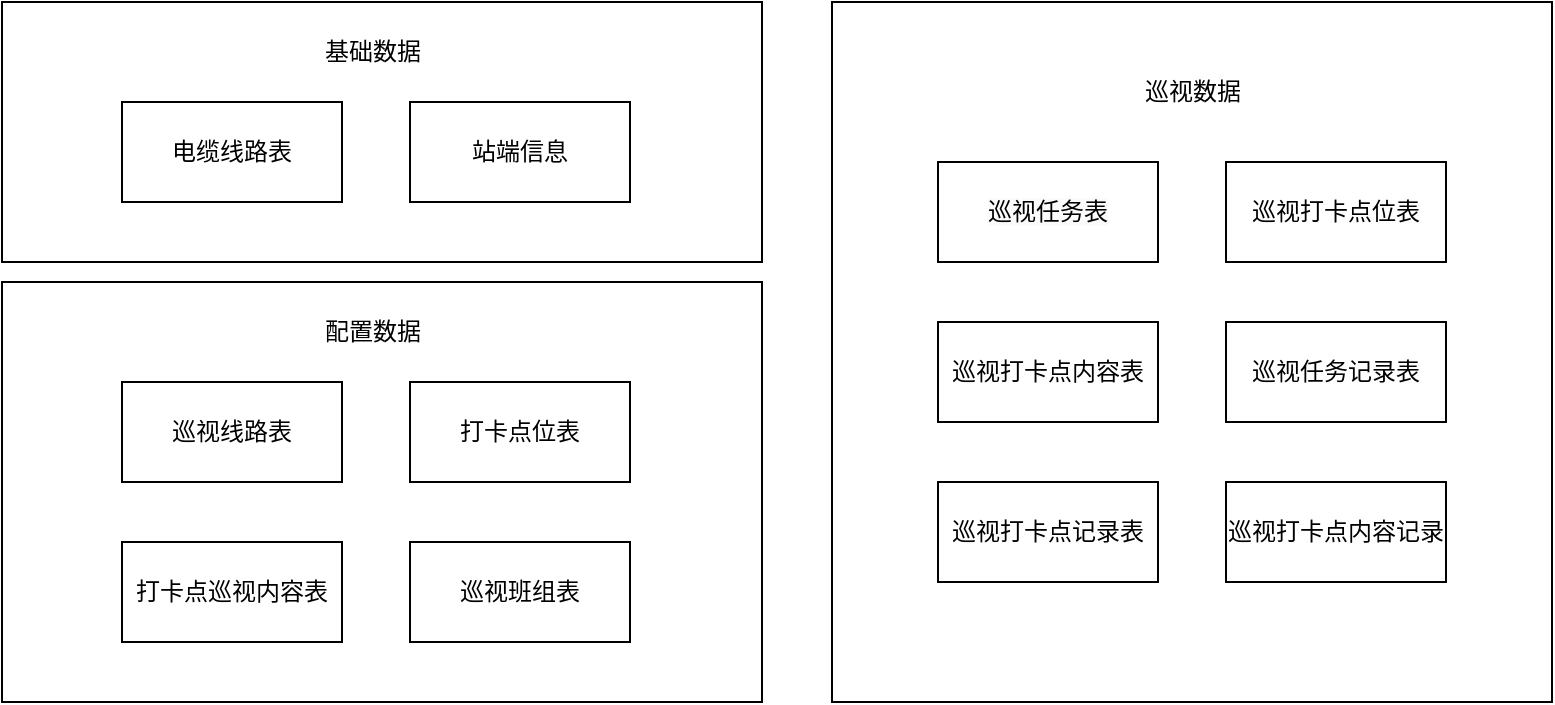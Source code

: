 <mxfile version="22.0.8" type="github">
  <diagram id="C5RBs43oDa-KdzZeNtuy" name="Page-1">
    <mxGraphModel dx="1379" dy="767" grid="1" gridSize="10" guides="1" tooltips="1" connect="1" arrows="1" fold="1" page="1" pageScale="1" pageWidth="827" pageHeight="1169" math="0" shadow="0">
      <root>
        <mxCell id="WIyWlLk6GJQsqaUBKTNV-0" />
        <mxCell id="WIyWlLk6GJQsqaUBKTNV-1" parent="WIyWlLk6GJQsqaUBKTNV-0" />
        <mxCell id="jspBcGHi9cWMH-_RxN4D-0" value="" style="rounded=0;whiteSpace=wrap;html=1;" vertex="1" parent="WIyWlLk6GJQsqaUBKTNV-1">
          <mxGeometry x="100" y="110" width="380" height="130" as="geometry" />
        </mxCell>
        <mxCell id="jspBcGHi9cWMH-_RxN4D-1" value="电缆线路表" style="rounded=0;whiteSpace=wrap;html=1;" vertex="1" parent="WIyWlLk6GJQsqaUBKTNV-1">
          <mxGeometry x="160" y="160" width="110" height="50" as="geometry" />
        </mxCell>
        <mxCell id="jspBcGHi9cWMH-_RxN4D-2" value="基础数据" style="text;html=1;align=center;verticalAlign=middle;resizable=0;points=[];autosize=1;strokeColor=none;fillColor=none;" vertex="1" parent="WIyWlLk6GJQsqaUBKTNV-1">
          <mxGeometry x="250" y="120" width="70" height="30" as="geometry" />
        </mxCell>
        <mxCell id="jspBcGHi9cWMH-_RxN4D-3" value="站端信息" style="rounded=0;whiteSpace=wrap;html=1;" vertex="1" parent="WIyWlLk6GJQsqaUBKTNV-1">
          <mxGeometry x="304" y="160" width="110" height="50" as="geometry" />
        </mxCell>
        <mxCell id="jspBcGHi9cWMH-_RxN4D-4" value="" style="rounded=0;whiteSpace=wrap;html=1;" vertex="1" parent="WIyWlLk6GJQsqaUBKTNV-1">
          <mxGeometry x="100" y="250" width="380" height="210" as="geometry" />
        </mxCell>
        <mxCell id="jspBcGHi9cWMH-_RxN4D-5" value="配置数据" style="text;html=1;align=center;verticalAlign=middle;resizable=0;points=[];autosize=1;strokeColor=none;fillColor=none;" vertex="1" parent="WIyWlLk6GJQsqaUBKTNV-1">
          <mxGeometry x="250" y="260" width="70" height="30" as="geometry" />
        </mxCell>
        <mxCell id="jspBcGHi9cWMH-_RxN4D-6" value="巡视线路表" style="rounded=0;whiteSpace=wrap;html=1;" vertex="1" parent="WIyWlLk6GJQsqaUBKTNV-1">
          <mxGeometry x="160" y="300" width="110" height="50" as="geometry" />
        </mxCell>
        <mxCell id="jspBcGHi9cWMH-_RxN4D-7" value="打卡点位表" style="rounded=0;whiteSpace=wrap;html=1;" vertex="1" parent="WIyWlLk6GJQsqaUBKTNV-1">
          <mxGeometry x="304" y="300" width="110" height="50" as="geometry" />
        </mxCell>
        <mxCell id="jspBcGHi9cWMH-_RxN4D-8" value="打卡点巡视内容表" style="rounded=0;whiteSpace=wrap;html=1;" vertex="1" parent="WIyWlLk6GJQsqaUBKTNV-1">
          <mxGeometry x="160" y="380" width="110" height="50" as="geometry" />
        </mxCell>
        <mxCell id="jspBcGHi9cWMH-_RxN4D-9" value="巡视班组表" style="rounded=0;whiteSpace=wrap;html=1;" vertex="1" parent="WIyWlLk6GJQsqaUBKTNV-1">
          <mxGeometry x="304" y="380" width="110" height="50" as="geometry" />
        </mxCell>
        <mxCell id="jspBcGHi9cWMH-_RxN4D-10" value="" style="rounded=0;whiteSpace=wrap;html=1;" vertex="1" parent="WIyWlLk6GJQsqaUBKTNV-1">
          <mxGeometry x="515" y="110" width="360" height="350" as="geometry" />
        </mxCell>
        <mxCell id="jspBcGHi9cWMH-_RxN4D-11" value="巡视数据" style="text;html=1;align=center;verticalAlign=middle;resizable=0;points=[];autosize=1;strokeColor=none;fillColor=none;" vertex="1" parent="WIyWlLk6GJQsqaUBKTNV-1">
          <mxGeometry x="660" y="140" width="70" height="30" as="geometry" />
        </mxCell>
        <mxCell id="jspBcGHi9cWMH-_RxN4D-12" value="&lt;span style=&quot;color: rgb(0, 0, 0); font-family: Helvetica; font-size: 12px; font-style: normal; font-variant-ligatures: normal; font-variant-caps: normal; font-weight: 400; letter-spacing: normal; orphans: 2; text-align: center; text-indent: 0px; text-transform: none; widows: 2; word-spacing: 0px; -webkit-text-stroke-width: 0px; background-color: rgb(251, 251, 251); text-decoration-thickness: initial; text-decoration-style: initial; text-decoration-color: initial; float: none; display: inline !important;&quot;&gt;巡视任务表&lt;/span&gt;" style="rounded=0;whiteSpace=wrap;html=1;" vertex="1" parent="WIyWlLk6GJQsqaUBKTNV-1">
          <mxGeometry x="568" y="190" width="110" height="50" as="geometry" />
        </mxCell>
        <mxCell id="jspBcGHi9cWMH-_RxN4D-13" value="巡视打卡点位表" style="rounded=0;whiteSpace=wrap;html=1;" vertex="1" parent="WIyWlLk6GJQsqaUBKTNV-1">
          <mxGeometry x="712" y="190" width="110" height="50" as="geometry" />
        </mxCell>
        <mxCell id="jspBcGHi9cWMH-_RxN4D-14" value="巡视打卡点内容表" style="rounded=0;whiteSpace=wrap;html=1;" vertex="1" parent="WIyWlLk6GJQsqaUBKTNV-1">
          <mxGeometry x="568" y="270" width="110" height="50" as="geometry" />
        </mxCell>
        <mxCell id="jspBcGHi9cWMH-_RxN4D-15" value="巡视任务记录表" style="rounded=0;whiteSpace=wrap;html=1;" vertex="1" parent="WIyWlLk6GJQsqaUBKTNV-1">
          <mxGeometry x="712" y="270" width="110" height="50" as="geometry" />
        </mxCell>
        <mxCell id="jspBcGHi9cWMH-_RxN4D-16" value="巡视打卡点记录表" style="rounded=0;whiteSpace=wrap;html=1;" vertex="1" parent="WIyWlLk6GJQsqaUBKTNV-1">
          <mxGeometry x="568" y="350" width="110" height="50" as="geometry" />
        </mxCell>
        <mxCell id="jspBcGHi9cWMH-_RxN4D-17" value="巡视打卡点内容记录" style="rounded=0;whiteSpace=wrap;html=1;" vertex="1" parent="WIyWlLk6GJQsqaUBKTNV-1">
          <mxGeometry x="712" y="350" width="110" height="50" as="geometry" />
        </mxCell>
      </root>
    </mxGraphModel>
  </diagram>
</mxfile>

